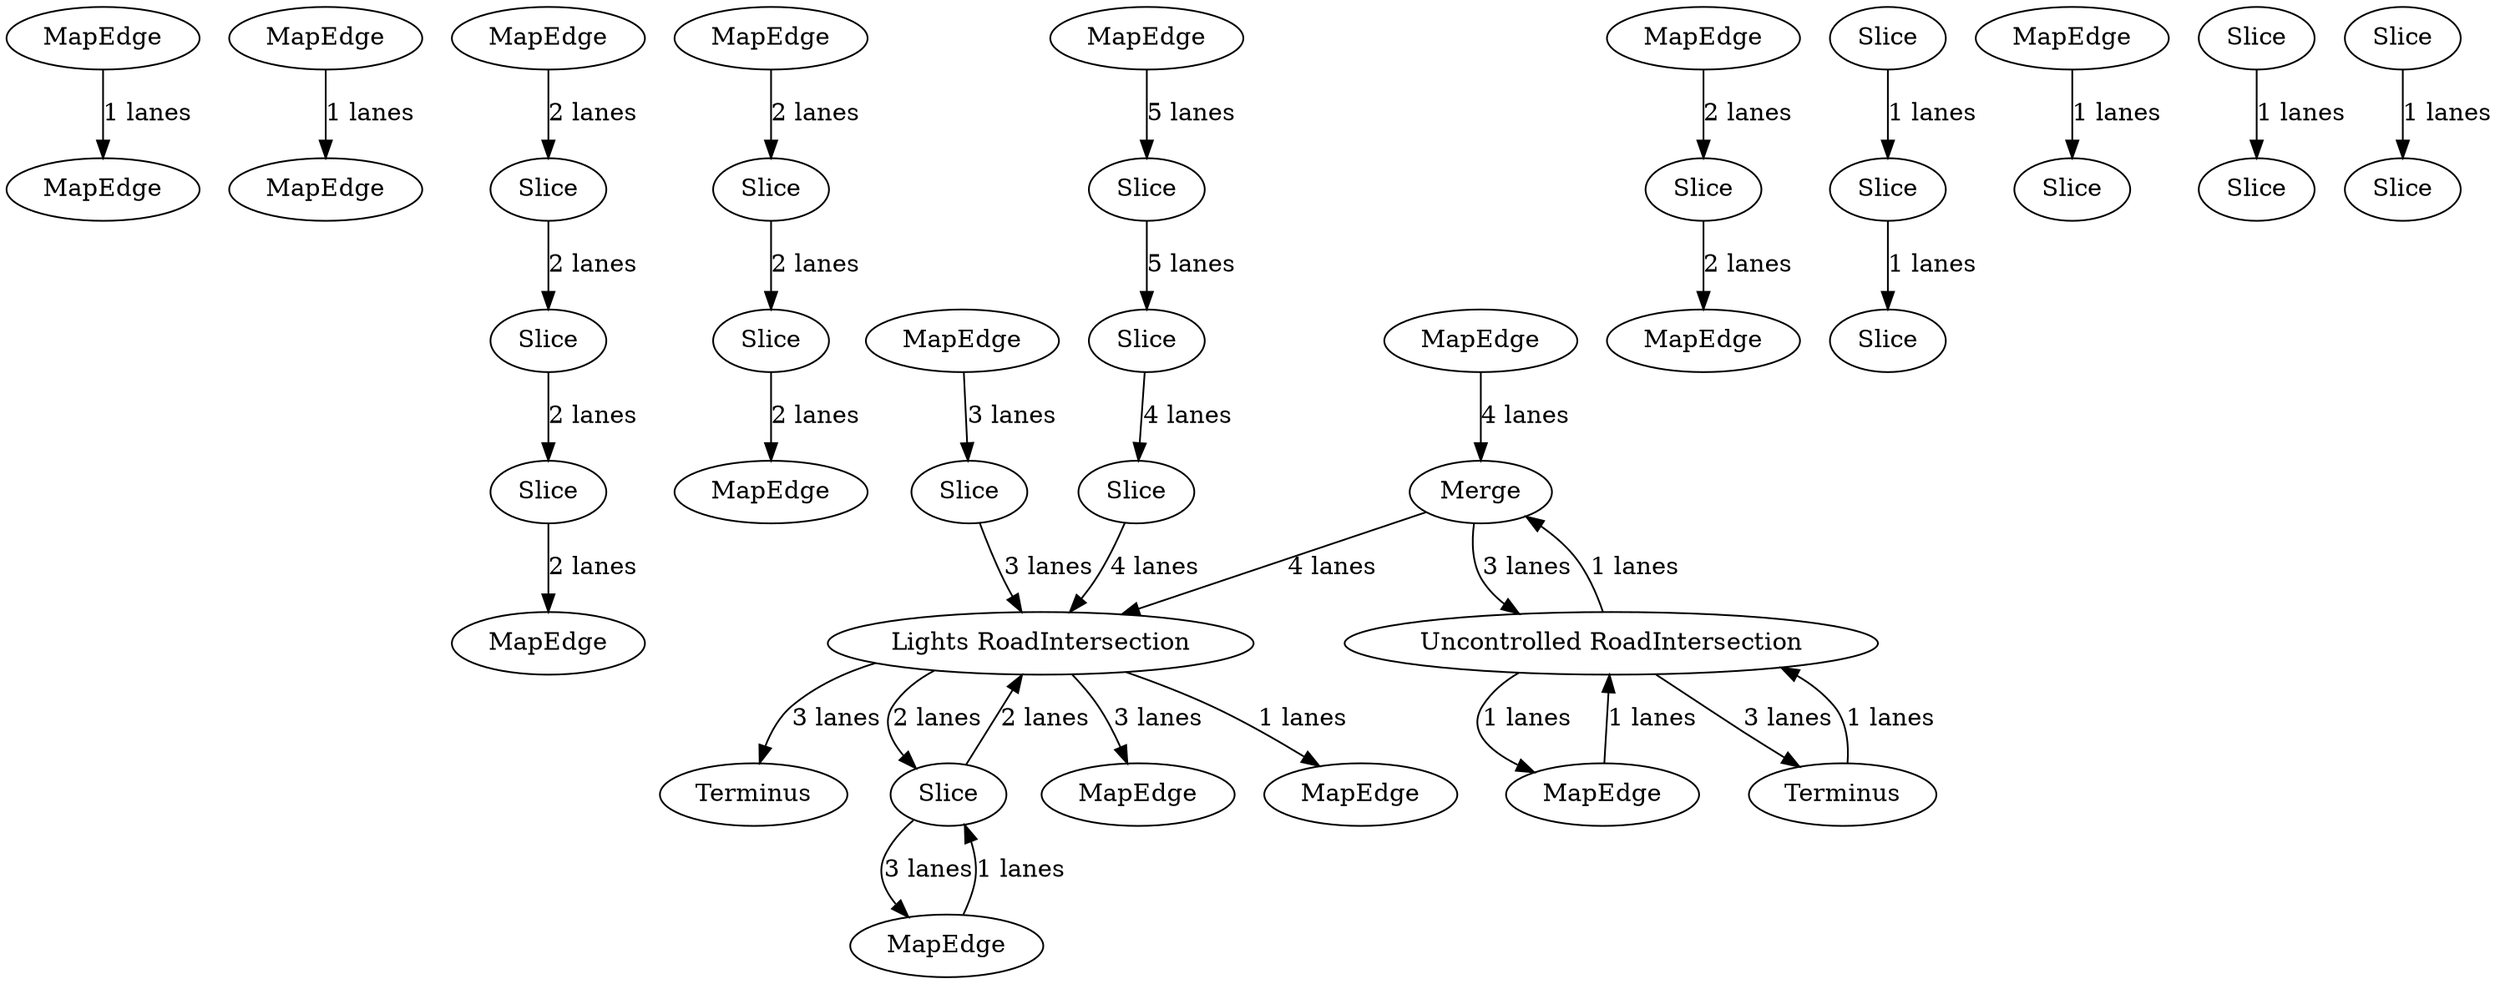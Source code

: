 digraph {
    0 [ label = "MapEdge" ]
    1 [ label = "MapEdge" ]
    2 [ label = "MapEdge" ]
    3 [ label = "MapEdge" ]
    4 [ label = "MapEdge" ]
    5 [ label = "MapEdge" ]
    6 [ label = "Slice" ]
    7 [ label = "Slice" ]
    8 [ label = "Slice" ]
    9 [ label = "Slice" ]
    10 [ label = "Slice" ]
    11 [ label = "Slice" ]
    12 [ label = "Slice" ]
    13 [ label = "Slice" ]
    14 [ label = "Slice" ]
    15 [ label = "Slice" ]
    16 [ label = "Slice" ]
    17 [ label = "Slice" ]
    18 [ label = "Slice" ]
    19 [ label = "Slice" ]
    20 [ label = "MapEdge" ]
    21 [ label = "Terminus" ]
    22 [ label = "MapEdge" ]
    23 [ label = "Slice" ]
    24 [ label = "Merge" ]
    25 [ label = "Lights RoadIntersection" ]
    26 [ label = "MapEdge" ]
    27 [ label = "Slice" ]
    28 [ label = "Slice" ]
    29 [ label = "Slice" ]
    30 [ label = "Slice" ]
    31 [ label = "MapEdge" ]
    32 [ label = "MapEdge" ]
    33 [ label = "Uncontrolled RoadIntersection" ]
    34 [ label = "MapEdge" ]
    35 [ label = "MapEdge" ]
    36 [ label = "MapEdge" ]
    37 [ label = "MapEdge" ]
    38 [ label = "Terminus" ]
    39 [ label = "MapEdge" ]
    40 [ label = "MapEdge" ]
    41 [ label = "MapEdge" ]
    4 -> 10 [ label = "3 lanes" ]
    41 -> 7 [ label = "2 lanes" ]
    25 -> 21 [ label = "3 lanes" ]
    33 -> 34 [ label = "1 lanes" ]
    34 -> 33 [ label = "1 lanes" ]
    24 -> 33 [ label = "3 lanes" ]
    33 -> 24 [ label = "1 lanes" ]
    33 -> 38 [ label = "3 lanes" ]
    38 -> 33 [ label = "1 lanes" ]
    3 -> 8 [ label = "2 lanes" ]
    30 -> 39 [ label = "3 lanes" ]
    39 -> 30 [ label = "1 lanes" ]
    32 -> 24 [ label = "4 lanes" ]
    24 -> 25 [ label = "4 lanes" ]
    25 -> 31 [ label = "3 lanes" ]
    26 -> 1 [ label = "1 lanes" ]
    6 -> 2 [ label = "2 lanes" ]
    30 -> 25 [ label = "2 lanes" ]
    9 -> 6 [ label = "2 lanes" ]
    18 -> 19 [ label = "4 lanes" ]
    5 -> 16 [ label = "5 lanes" ]
    16 -> 18 [ label = "5 lanes" ]
    25 -> 40 [ label = "1 lanes" ]
    10 -> 25 [ label = "3 lanes" ]
    7 -> 35 [ label = "2 lanes" ]
    0 -> 22 [ label = "1 lanes" ]
    23 -> 29 [ label = "1 lanes" ]
    20 -> 13 [ label = "1 lanes" ]
    37 -> 11 [ label = "2 lanes" ]
    11 -> 9 [ label = "2 lanes" ]
    15 -> 36 [ label = "2 lanes" ]
    8 -> 15 [ label = "2 lanes" ]
    25 -> 30 [ label = "2 lanes" ]
    27 -> 28 [ label = "1 lanes" ]
    17 -> 12 [ label = "1 lanes" ]
    14 -> 17 [ label = "1 lanes" ]
    19 -> 25 [ label = "4 lanes" ]
}
